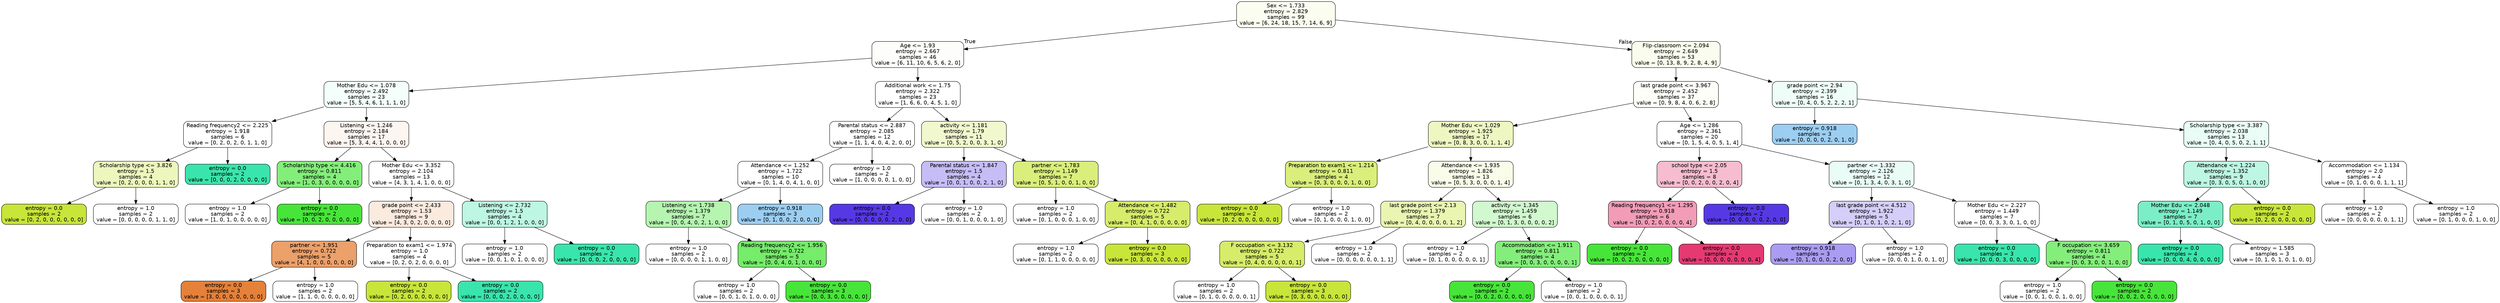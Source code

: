digraph Tree {
node [shape=box, style="filled, rounded", color="black", fontname="helvetica"] ;
edge [fontname="helvetica"] ;
0 [label="Sex <= 1.733\nentropy = 2.829\nsamples = 99\nvalue = [6, 24, 18, 15, 7, 14, 6, 9]", fillcolor="#fbfdf0"] ;
1 [label="Age <= 1.93\nentropy = 2.667\nsamples = 46\nvalue = [6, 11, 10, 6, 5, 6, 2, 0]", fillcolor="#fdfefa"] ;
0 -> 1 [labeldistance=2.5, labelangle=45, headlabel="True"] ;
2 [label="Mother Edu <= 1.078\nentropy = 2.492\nsamples = 23\nvalue = [5, 5, 4, 6, 1, 1, 1, 0]", fillcolor="#f4fefa"] ;
1 -> 2 ;
3 [label="Reading frequency2 <= 2.225\nentropy = 1.918\nsamples = 6\nvalue = [0, 2, 0, 2, 0, 1, 1, 0]", fillcolor="#ffffff"] ;
2 -> 3 ;
4 [label="Scholarship type <= 3.826\nentropy = 1.5\nsamples = 4\nvalue = [0, 2, 0, 0, 0, 1, 1, 0]", fillcolor="#edf6bd"] ;
3 -> 4 ;
5 [label="entropy = 0.0\nsamples = 2\nvalue = [0, 2, 0, 0, 0, 0, 0, 0]", fillcolor="#c8e539"] ;
4 -> 5 ;
6 [label="entropy = 1.0\nsamples = 2\nvalue = [0, 0, 0, 0, 0, 1, 1, 0]", fillcolor="#ffffff"] ;
4 -> 6 ;
7 [label="entropy = 0.0\nsamples = 2\nvalue = [0, 0, 0, 2, 0, 0, 0, 0]", fillcolor="#39e5ac"] ;
3 -> 7 ;
8 [label="Listening <= 1.246\nentropy = 2.184\nsamples = 17\nvalue = [5, 3, 4, 4, 1, 0, 0, 0]", fillcolor="#fdf5f0"] ;
2 -> 8 ;
9 [label="Scholarship type <= 4.416\nentropy = 0.811\nsamples = 4\nvalue = [1, 0, 3, 0, 0, 0, 0, 0]", fillcolor="#84ee7b"] ;
8 -> 9 ;
10 [label="entropy = 1.0\nsamples = 2\nvalue = [1, 0, 1, 0, 0, 0, 0, 0]", fillcolor="#ffffff"] ;
9 -> 10 ;
11 [label="entropy = 0.0\nsamples = 2\nvalue = [0, 0, 2, 0, 0, 0, 0, 0]", fillcolor="#47e539"] ;
9 -> 11 ;
12 [label="Mother Edu <= 3.352\nentropy = 2.104\nsamples = 13\nvalue = [4, 3, 1, 4, 1, 0, 0, 0]", fillcolor="#ffffff"] ;
8 -> 12 ;
13 [label="grade point <= 2.433\nentropy = 1.53\nsamples = 9\nvalue = [4, 3, 0, 2, 0, 0, 0, 0]", fillcolor="#fbeade"] ;
12 -> 13 ;
14 [label="partner <= 1.951\nentropy = 0.722\nsamples = 5\nvalue = [4, 1, 0, 0, 0, 0, 0, 0]", fillcolor="#eca06a"] ;
13 -> 14 ;
15 [label="entropy = 0.0\nsamples = 3\nvalue = [3, 0, 0, 0, 0, 0, 0, 0]", fillcolor="#e58139"] ;
14 -> 15 ;
16 [label="entropy = 1.0\nsamples = 2\nvalue = [1, 1, 0, 0, 0, 0, 0, 0]", fillcolor="#ffffff"] ;
14 -> 16 ;
17 [label="Preparation to exam1 <= 1.974\nentropy = 1.0\nsamples = 4\nvalue = [0, 2, 0, 2, 0, 0, 0, 0]", fillcolor="#ffffff"] ;
13 -> 17 ;
18 [label="entropy = 0.0\nsamples = 2\nvalue = [0, 2, 0, 0, 0, 0, 0, 0]", fillcolor="#c8e539"] ;
17 -> 18 ;
19 [label="entropy = 0.0\nsamples = 2\nvalue = [0, 0, 0, 2, 0, 0, 0, 0]", fillcolor="#39e5ac"] ;
17 -> 19 ;
20 [label="Listening <= 2.732\nentropy = 1.5\nsamples = 4\nvalue = [0, 0, 1, 2, 1, 0, 0, 0]", fillcolor="#bdf6e3"] ;
12 -> 20 ;
21 [label="entropy = 1.0\nsamples = 2\nvalue = [0, 0, 1, 0, 1, 0, 0, 0]", fillcolor="#ffffff"] ;
20 -> 21 ;
22 [label="entropy = 0.0\nsamples = 2\nvalue = [0, 0, 0, 2, 0, 0, 0, 0]", fillcolor="#39e5ac"] ;
20 -> 22 ;
23 [label="Additional work <= 1.75\nentropy = 2.322\nsamples = 23\nvalue = [1, 6, 6, 0, 4, 5, 1, 0]", fillcolor="#ffffff"] ;
1 -> 23 ;
24 [label="Parental status <= 2.887\nentropy = 2.085\nsamples = 12\nvalue = [1, 1, 4, 0, 4, 2, 0, 0]", fillcolor="#ffffff"] ;
23 -> 24 ;
25 [label="Attendance <= 1.252\nentropy = 1.722\nsamples = 10\nvalue = [0, 1, 4, 0, 4, 1, 0, 0]", fillcolor="#ffffff"] ;
24 -> 25 ;
26 [label="Listening <= 1.738\nentropy = 1.379\nsamples = 7\nvalue = [0, 0, 4, 0, 2, 1, 0, 0]", fillcolor="#b5f5b0"] ;
25 -> 26 ;
27 [label="entropy = 1.0\nsamples = 2\nvalue = [0, 0, 0, 0, 1, 1, 0, 0]", fillcolor="#ffffff"] ;
26 -> 27 ;
28 [label="Reading frequency2 <= 1.956\nentropy = 0.722\nsamples = 5\nvalue = [0, 0, 4, 0, 1, 0, 0, 0]", fillcolor="#75ec6a"] ;
26 -> 28 ;
29 [label="entropy = 1.0\nsamples = 2\nvalue = [0, 0, 1, 0, 1, 0, 0, 0]", fillcolor="#ffffff"] ;
28 -> 29 ;
30 [label="entropy = 0.0\nsamples = 3\nvalue = [0, 0, 3, 0, 0, 0, 0, 0]", fillcolor="#47e539"] ;
28 -> 30 ;
31 [label="entropy = 0.918\nsamples = 3\nvalue = [0, 1, 0, 0, 2, 0, 0, 0]", fillcolor="#9ccef2"] ;
25 -> 31 ;
32 [label="entropy = 1.0\nsamples = 2\nvalue = [1, 0, 0, 0, 0, 1, 0, 0]", fillcolor="#ffffff"] ;
24 -> 32 ;
33 [label="activity <= 1.181\nentropy = 1.79\nsamples = 11\nvalue = [0, 5, 2, 0, 0, 3, 1, 0]", fillcolor="#f1f8ce"] ;
23 -> 33 ;
34 [label="Parental status <= 1.847\nentropy = 1.5\nsamples = 4\nvalue = [0, 0, 1, 0, 0, 2, 1, 0]", fillcolor="#c7bdf6"] ;
33 -> 34 ;
35 [label="entropy = 0.0\nsamples = 2\nvalue = [0, 0, 0, 0, 0, 2, 0, 0]", fillcolor="#5639e5"] ;
34 -> 35 ;
36 [label="entropy = 1.0\nsamples = 2\nvalue = [0, 0, 1, 0, 0, 0, 1, 0]", fillcolor="#ffffff"] ;
34 -> 36 ;
37 [label="partner <= 1.783\nentropy = 1.149\nsamples = 7\nvalue = [0, 5, 1, 0, 0, 1, 0, 0]", fillcolor="#daee7b"] ;
33 -> 37 ;
38 [label="entropy = 1.0\nsamples = 2\nvalue = [0, 1, 0, 0, 0, 1, 0, 0]", fillcolor="#ffffff"] ;
37 -> 38 ;
39 [label="Attendance <= 1.482\nentropy = 0.722\nsamples = 5\nvalue = [0, 4, 1, 0, 0, 0, 0, 0]", fillcolor="#d6ec6a"] ;
37 -> 39 ;
40 [label="entropy = 1.0\nsamples = 2\nvalue = [0, 1, 1, 0, 0, 0, 0, 0]", fillcolor="#ffffff"] ;
39 -> 40 ;
41 [label="entropy = 0.0\nsamples = 3\nvalue = [0, 3, 0, 0, 0, 0, 0, 0]", fillcolor="#c8e539"] ;
39 -> 41 ;
42 [label="Flip-classroom <= 2.094\nentropy = 2.649\nsamples = 53\nvalue = [0, 13, 8, 9, 2, 8, 4, 9]", fillcolor="#fafded"] ;
0 -> 42 [labeldistance=2.5, labelangle=-45, headlabel="False"] ;
43 [label="last grade point <= 3.967\nentropy = 2.452\nsamples = 37\nvalue = [0, 9, 8, 4, 0, 6, 2, 8]", fillcolor="#fdfef8"] ;
42 -> 43 ;
44 [label="Mother Edu <= 1.029\nentropy = 1.925\nsamples = 17\nvalue = [0, 8, 3, 0, 0, 1, 1, 4]", fillcolor="#eef7c2"] ;
43 -> 44 ;
45 [label="Preparation to exam1 <= 1.214\nentropy = 0.811\nsamples = 4\nvalue = [0, 3, 0, 0, 0, 1, 0, 0]", fillcolor="#daee7b"] ;
44 -> 45 ;
46 [label="entropy = 0.0\nsamples = 2\nvalue = [0, 2, 0, 0, 0, 0, 0, 0]", fillcolor="#c8e539"] ;
45 -> 46 ;
47 [label="entropy = 1.0\nsamples = 2\nvalue = [0, 1, 0, 0, 0, 1, 0, 0]", fillcolor="#ffffff"] ;
45 -> 47 ;
48 [label="Attendance <= 1.935\nentropy = 1.826\nsamples = 13\nvalue = [0, 5, 3, 0, 0, 0, 1, 4]", fillcolor="#f9fce9"] ;
44 -> 48 ;
49 [label="last grade point <= 2.13\nentropy = 1.379\nsamples = 7\nvalue = [0, 4, 0, 0, 0, 0, 1, 2]", fillcolor="#e9f5b0"] ;
48 -> 49 ;
50 [label="F occupation <= 3.132\nentropy = 0.722\nsamples = 5\nvalue = [0, 4, 0, 0, 0, 0, 0, 1]", fillcolor="#d6ec6a"] ;
49 -> 50 ;
51 [label="entropy = 1.0\nsamples = 2\nvalue = [0, 1, 0, 0, 0, 0, 0, 1]", fillcolor="#ffffff"] ;
50 -> 51 ;
52 [label="entropy = 0.0\nsamples = 3\nvalue = [0, 3, 0, 0, 0, 0, 0, 0]", fillcolor="#c8e539"] ;
50 -> 52 ;
53 [label="entropy = 1.0\nsamples = 2\nvalue = [0, 0, 0, 0, 0, 0, 1, 1]", fillcolor="#ffffff"] ;
49 -> 53 ;
54 [label="activity <= 1.345\nentropy = 1.459\nsamples = 6\nvalue = [0, 1, 3, 0, 0, 0, 0, 2]", fillcolor="#d1f8ce"] ;
48 -> 54 ;
55 [label="entropy = 1.0\nsamples = 2\nvalue = [0, 1, 0, 0, 0, 0, 0, 1]", fillcolor="#ffffff"] ;
54 -> 55 ;
56 [label="Accommodation <= 1.911\nentropy = 0.811\nsamples = 4\nvalue = [0, 0, 3, 0, 0, 0, 0, 1]", fillcolor="#84ee7b"] ;
54 -> 56 ;
57 [label="entropy = 0.0\nsamples = 2\nvalue = [0, 0, 2, 0, 0, 0, 0, 0]", fillcolor="#47e539"] ;
56 -> 57 ;
58 [label="entropy = 1.0\nsamples = 2\nvalue = [0, 0, 1, 0, 0, 0, 0, 1]", fillcolor="#ffffff"] ;
56 -> 58 ;
59 [label="Age <= 1.286\nentropy = 2.361\nsamples = 20\nvalue = [0, 1, 5, 4, 0, 5, 1, 4]", fillcolor="#ffffff"] ;
43 -> 59 ;
60 [label="school type <= 2.05\nentropy = 1.5\nsamples = 8\nvalue = [0, 0, 2, 0, 0, 2, 0, 4]", fillcolor="#f6bdd0"] ;
59 -> 60 ;
61 [label="Reading frequency1 <= 1.295\nentropy = 0.918\nsamples = 6\nvalue = [0, 0, 2, 0, 0, 0, 0, 4]", fillcolor="#f29cb8"] ;
60 -> 61 ;
62 [label="entropy = 0.0\nsamples = 2\nvalue = [0, 0, 2, 0, 0, 0, 0, 0]", fillcolor="#47e539"] ;
61 -> 62 ;
63 [label="entropy = 0.0\nsamples = 4\nvalue = [0, 0, 0, 0, 0, 0, 0, 4]", fillcolor="#e53972"] ;
61 -> 63 ;
64 [label="entropy = 0.0\nsamples = 2\nvalue = [0, 0, 0, 0, 0, 2, 0, 0]", fillcolor="#5639e5"] ;
60 -> 64 ;
65 [label="partner <= 1.332\nentropy = 2.126\nsamples = 12\nvalue = [0, 1, 3, 4, 0, 3, 1, 0]", fillcolor="#e9fcf6"] ;
59 -> 65 ;
66 [label="last grade point <= 4.512\nentropy = 1.922\nsamples = 5\nvalue = [0, 1, 0, 1, 0, 2, 1, 0]", fillcolor="#d5cef8"] ;
65 -> 66 ;
67 [label="entropy = 0.918\nsamples = 3\nvalue = [0, 1, 0, 0, 0, 2, 0, 0]", fillcolor="#aa9cf2"] ;
66 -> 67 ;
68 [label="entropy = 1.0\nsamples = 2\nvalue = [0, 0, 0, 1, 0, 0, 1, 0]", fillcolor="#ffffff"] ;
66 -> 68 ;
69 [label="Mother Edu <= 2.227\nentropy = 1.449\nsamples = 7\nvalue = [0, 0, 3, 3, 0, 1, 0, 0]", fillcolor="#ffffff"] ;
65 -> 69 ;
70 [label="entropy = 0.0\nsamples = 3\nvalue = [0, 0, 0, 3, 0, 0, 0, 0]", fillcolor="#39e5ac"] ;
69 -> 70 ;
71 [label="F occupation <= 3.659\nentropy = 0.811\nsamples = 4\nvalue = [0, 0, 3, 0, 0, 1, 0, 0]", fillcolor="#84ee7b"] ;
69 -> 71 ;
72 [label="entropy = 1.0\nsamples = 2\nvalue = [0, 0, 1, 0, 0, 1, 0, 0]", fillcolor="#ffffff"] ;
71 -> 72 ;
73 [label="entropy = 0.0\nsamples = 2\nvalue = [0, 0, 2, 0, 0, 0, 0, 0]", fillcolor="#47e539"] ;
71 -> 73 ;
74 [label="grade point <= 2.94\nentropy = 2.399\nsamples = 16\nvalue = [0, 4, 0, 5, 2, 2, 2, 1]", fillcolor="#eefdf8"] ;
42 -> 74 ;
75 [label="entropy = 0.918\nsamples = 3\nvalue = [0, 0, 0, 0, 2, 0, 1, 0]", fillcolor="#9ccef2"] ;
74 -> 75 ;
76 [label="Scholarship type <= 3.387\nentropy = 2.038\nsamples = 13\nvalue = [0, 4, 0, 5, 0, 2, 1, 1]", fillcolor="#e9fcf6"] ;
74 -> 76 ;
77 [label="Attendance <= 1.224\nentropy = 1.352\nsamples = 9\nvalue = [0, 3, 0, 5, 0, 1, 0, 0]", fillcolor="#bdf6e3"] ;
76 -> 77 ;
78 [label="Mother Edu <= 2.048\nentropy = 1.149\nsamples = 7\nvalue = [0, 1, 0, 5, 0, 1, 0, 0]", fillcolor="#7beec8"] ;
77 -> 78 ;
79 [label="entropy = 0.0\nsamples = 4\nvalue = [0, 0, 0, 4, 0, 0, 0, 0]", fillcolor="#39e5ac"] ;
78 -> 79 ;
80 [label="entropy = 1.585\nsamples = 3\nvalue = [0, 1, 0, 1, 0, 1, 0, 0]", fillcolor="#ffffff"] ;
78 -> 80 ;
81 [label="entropy = 0.0\nsamples = 2\nvalue = [0, 2, 0, 0, 0, 0, 0, 0]", fillcolor="#c8e539"] ;
77 -> 81 ;
82 [label="Accommodation <= 1.134\nentropy = 2.0\nsamples = 4\nvalue = [0, 1, 0, 0, 0, 1, 1, 1]", fillcolor="#ffffff"] ;
76 -> 82 ;
83 [label="entropy = 1.0\nsamples = 2\nvalue = [0, 0, 0, 0, 0, 0, 1, 1]", fillcolor="#ffffff"] ;
82 -> 83 ;
84 [label="entropy = 1.0\nsamples = 2\nvalue = [0, 1, 0, 0, 0, 1, 0, 0]", fillcolor="#ffffff"] ;
82 -> 84 ;
}
